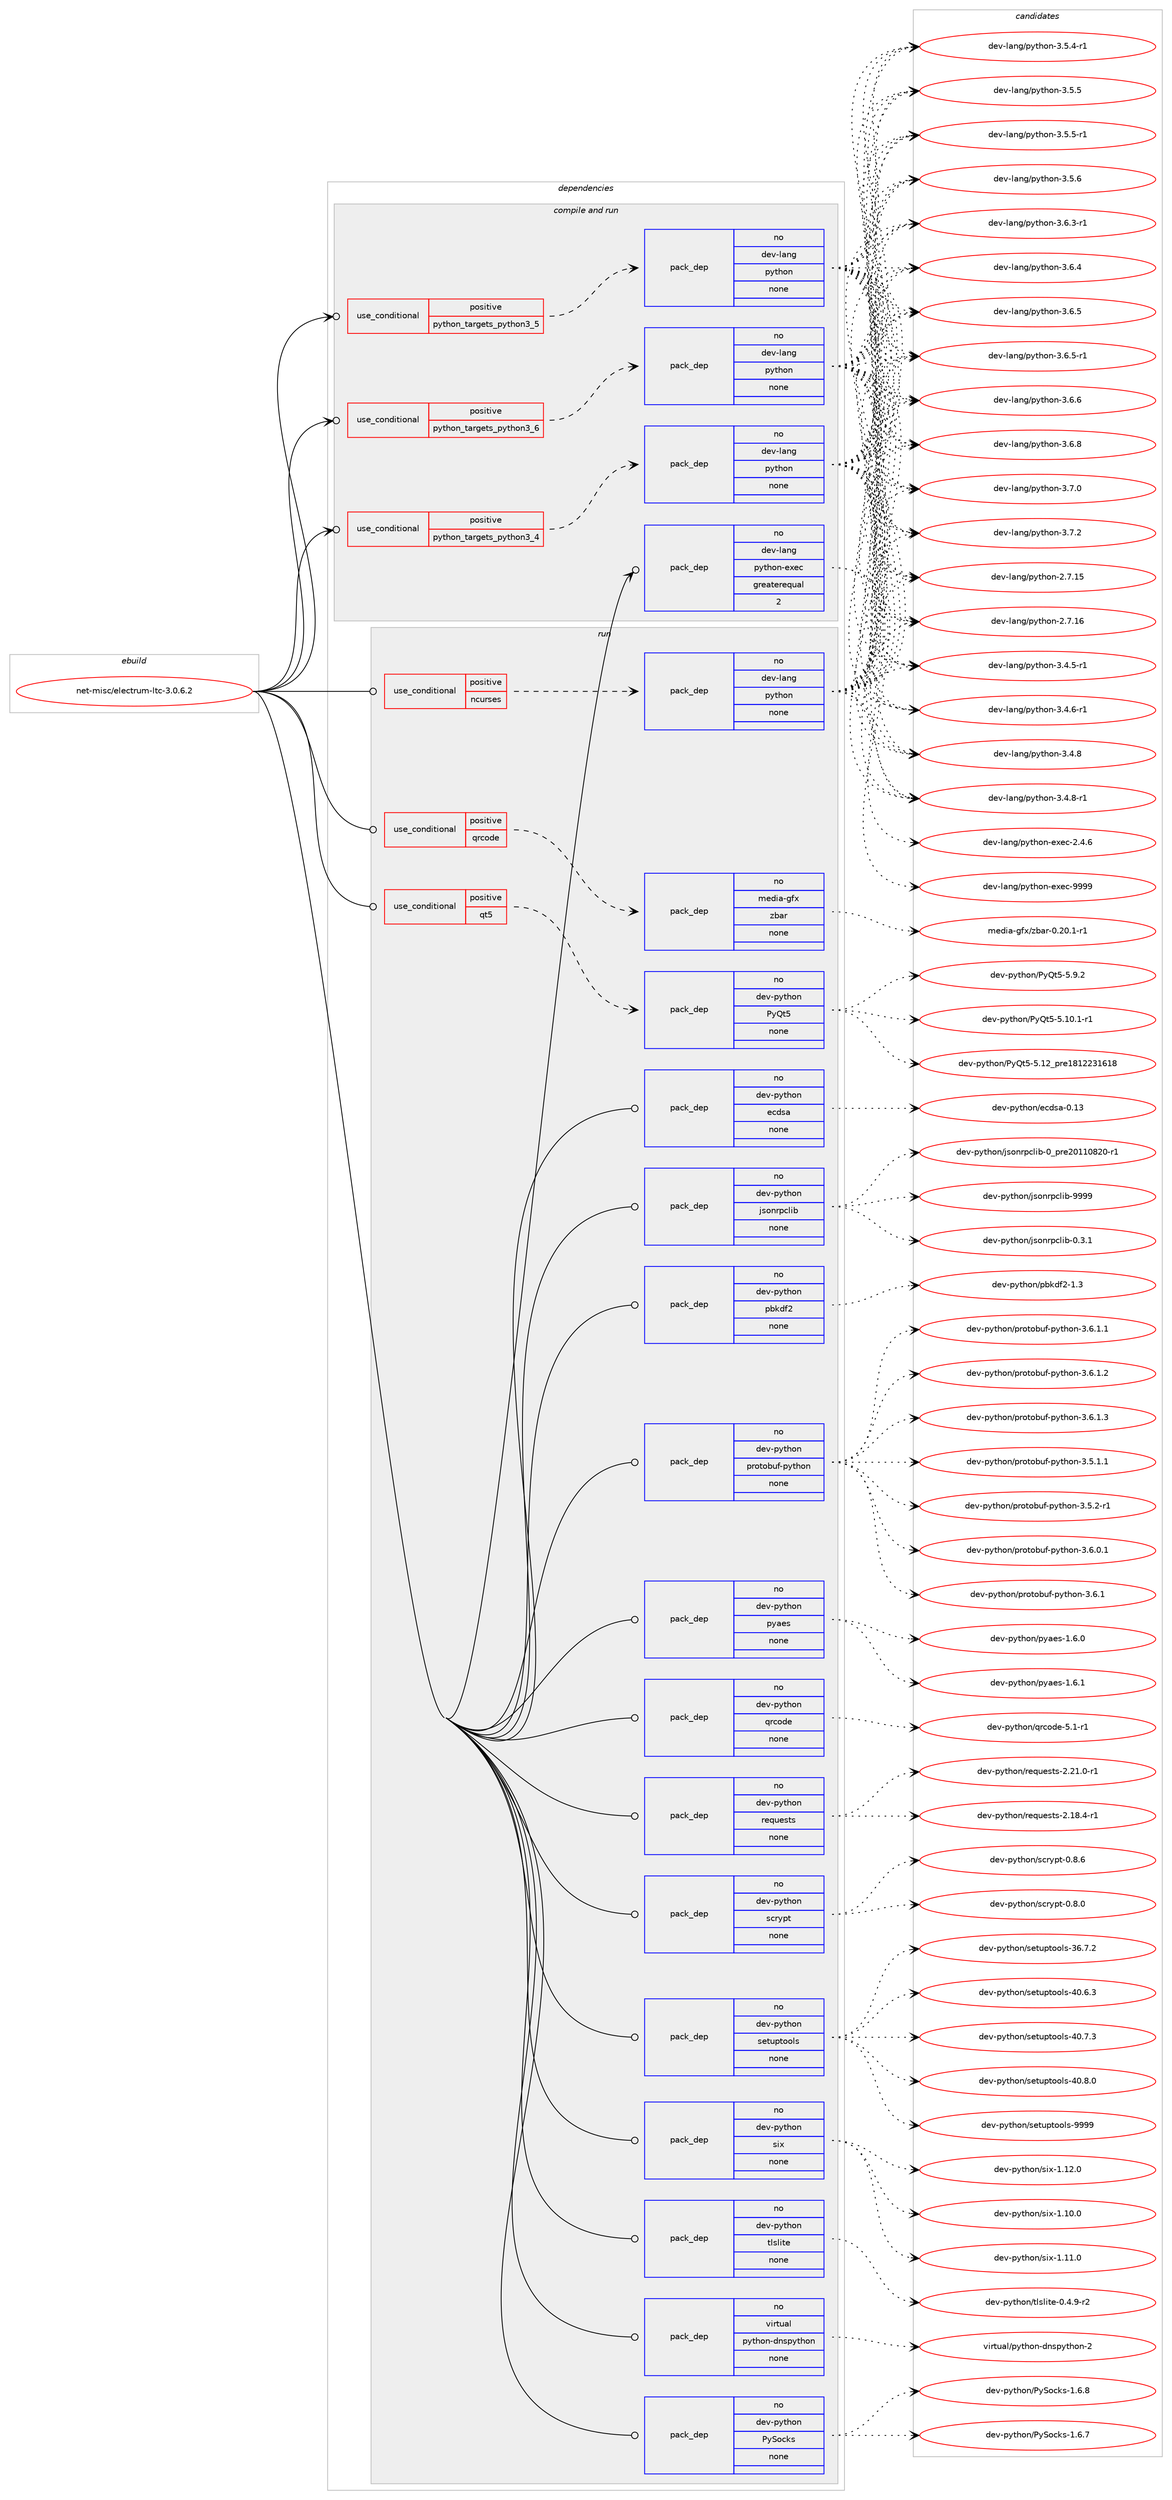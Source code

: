 digraph prolog {

# *************
# Graph options
# *************

newrank=true;
concentrate=true;
compound=true;
graph [rankdir=LR,fontname=Helvetica,fontsize=10,ranksep=1.5];#, ranksep=2.5, nodesep=0.2];
edge  [arrowhead=vee];
node  [fontname=Helvetica,fontsize=10];

# **********
# The ebuild
# **********

subgraph cluster_leftcol {
color=gray;
rank=same;
label=<<i>ebuild</i>>;
id [label="net-misc/electrum-ltc-3.0.6.2", color=red, width=4, href="../net-misc/electrum-ltc-3.0.6.2.svg"];
}

# ****************
# The dependencies
# ****************

subgraph cluster_midcol {
color=gray;
label=<<i>dependencies</i>>;
subgraph cluster_compile {
fillcolor="#eeeeee";
style=filled;
label=<<i>compile</i>>;
}
subgraph cluster_compileandrun {
fillcolor="#eeeeee";
style=filled;
label=<<i>compile and run</i>>;
subgraph cond448186 {
dependency1667364 [label=<<TABLE BORDER="0" CELLBORDER="1" CELLSPACING="0" CELLPADDING="4"><TR><TD ROWSPAN="3" CELLPADDING="10">use_conditional</TD></TR><TR><TD>positive</TD></TR><TR><TD>python_targets_python3_4</TD></TR></TABLE>>, shape=none, color=red];
subgraph pack1192063 {
dependency1667365 [label=<<TABLE BORDER="0" CELLBORDER="1" CELLSPACING="0" CELLPADDING="4" WIDTH="220"><TR><TD ROWSPAN="6" CELLPADDING="30">pack_dep</TD></TR><TR><TD WIDTH="110">no</TD></TR><TR><TD>dev-lang</TD></TR><TR><TD>python</TD></TR><TR><TD>none</TD></TR><TR><TD></TD></TR></TABLE>>, shape=none, color=blue];
}
dependency1667364:e -> dependency1667365:w [weight=20,style="dashed",arrowhead="vee"];
}
id:e -> dependency1667364:w [weight=20,style="solid",arrowhead="odotvee"];
subgraph cond448187 {
dependency1667366 [label=<<TABLE BORDER="0" CELLBORDER="1" CELLSPACING="0" CELLPADDING="4"><TR><TD ROWSPAN="3" CELLPADDING="10">use_conditional</TD></TR><TR><TD>positive</TD></TR><TR><TD>python_targets_python3_5</TD></TR></TABLE>>, shape=none, color=red];
subgraph pack1192064 {
dependency1667367 [label=<<TABLE BORDER="0" CELLBORDER="1" CELLSPACING="0" CELLPADDING="4" WIDTH="220"><TR><TD ROWSPAN="6" CELLPADDING="30">pack_dep</TD></TR><TR><TD WIDTH="110">no</TD></TR><TR><TD>dev-lang</TD></TR><TR><TD>python</TD></TR><TR><TD>none</TD></TR><TR><TD></TD></TR></TABLE>>, shape=none, color=blue];
}
dependency1667366:e -> dependency1667367:w [weight=20,style="dashed",arrowhead="vee"];
}
id:e -> dependency1667366:w [weight=20,style="solid",arrowhead="odotvee"];
subgraph cond448188 {
dependency1667368 [label=<<TABLE BORDER="0" CELLBORDER="1" CELLSPACING="0" CELLPADDING="4"><TR><TD ROWSPAN="3" CELLPADDING="10">use_conditional</TD></TR><TR><TD>positive</TD></TR><TR><TD>python_targets_python3_6</TD></TR></TABLE>>, shape=none, color=red];
subgraph pack1192065 {
dependency1667369 [label=<<TABLE BORDER="0" CELLBORDER="1" CELLSPACING="0" CELLPADDING="4" WIDTH="220"><TR><TD ROWSPAN="6" CELLPADDING="30">pack_dep</TD></TR><TR><TD WIDTH="110">no</TD></TR><TR><TD>dev-lang</TD></TR><TR><TD>python</TD></TR><TR><TD>none</TD></TR><TR><TD></TD></TR></TABLE>>, shape=none, color=blue];
}
dependency1667368:e -> dependency1667369:w [weight=20,style="dashed",arrowhead="vee"];
}
id:e -> dependency1667368:w [weight=20,style="solid",arrowhead="odotvee"];
subgraph pack1192066 {
dependency1667370 [label=<<TABLE BORDER="0" CELLBORDER="1" CELLSPACING="0" CELLPADDING="4" WIDTH="220"><TR><TD ROWSPAN="6" CELLPADDING="30">pack_dep</TD></TR><TR><TD WIDTH="110">no</TD></TR><TR><TD>dev-lang</TD></TR><TR><TD>python-exec</TD></TR><TR><TD>greaterequal</TD></TR><TR><TD>2</TD></TR></TABLE>>, shape=none, color=blue];
}
id:e -> dependency1667370:w [weight=20,style="solid",arrowhead="odotvee"];
}
subgraph cluster_run {
fillcolor="#eeeeee";
style=filled;
label=<<i>run</i>>;
subgraph cond448189 {
dependency1667371 [label=<<TABLE BORDER="0" CELLBORDER="1" CELLSPACING="0" CELLPADDING="4"><TR><TD ROWSPAN="3" CELLPADDING="10">use_conditional</TD></TR><TR><TD>positive</TD></TR><TR><TD>ncurses</TD></TR></TABLE>>, shape=none, color=red];
subgraph pack1192067 {
dependency1667372 [label=<<TABLE BORDER="0" CELLBORDER="1" CELLSPACING="0" CELLPADDING="4" WIDTH="220"><TR><TD ROWSPAN="6" CELLPADDING="30">pack_dep</TD></TR><TR><TD WIDTH="110">no</TD></TR><TR><TD>dev-lang</TD></TR><TR><TD>python</TD></TR><TR><TD>none</TD></TR><TR><TD></TD></TR></TABLE>>, shape=none, color=blue];
}
dependency1667371:e -> dependency1667372:w [weight=20,style="dashed",arrowhead="vee"];
}
id:e -> dependency1667371:w [weight=20,style="solid",arrowhead="odot"];
subgraph cond448190 {
dependency1667373 [label=<<TABLE BORDER="0" CELLBORDER="1" CELLSPACING="0" CELLPADDING="4"><TR><TD ROWSPAN="3" CELLPADDING="10">use_conditional</TD></TR><TR><TD>positive</TD></TR><TR><TD>qrcode</TD></TR></TABLE>>, shape=none, color=red];
subgraph pack1192068 {
dependency1667374 [label=<<TABLE BORDER="0" CELLBORDER="1" CELLSPACING="0" CELLPADDING="4" WIDTH="220"><TR><TD ROWSPAN="6" CELLPADDING="30">pack_dep</TD></TR><TR><TD WIDTH="110">no</TD></TR><TR><TD>media-gfx</TD></TR><TR><TD>zbar</TD></TR><TR><TD>none</TD></TR><TR><TD></TD></TR></TABLE>>, shape=none, color=blue];
}
dependency1667373:e -> dependency1667374:w [weight=20,style="dashed",arrowhead="vee"];
}
id:e -> dependency1667373:w [weight=20,style="solid",arrowhead="odot"];
subgraph cond448191 {
dependency1667375 [label=<<TABLE BORDER="0" CELLBORDER="1" CELLSPACING="0" CELLPADDING="4"><TR><TD ROWSPAN="3" CELLPADDING="10">use_conditional</TD></TR><TR><TD>positive</TD></TR><TR><TD>qt5</TD></TR></TABLE>>, shape=none, color=red];
subgraph pack1192069 {
dependency1667376 [label=<<TABLE BORDER="0" CELLBORDER="1" CELLSPACING="0" CELLPADDING="4" WIDTH="220"><TR><TD ROWSPAN="6" CELLPADDING="30">pack_dep</TD></TR><TR><TD WIDTH="110">no</TD></TR><TR><TD>dev-python</TD></TR><TR><TD>PyQt5</TD></TR><TR><TD>none</TD></TR><TR><TD></TD></TR></TABLE>>, shape=none, color=blue];
}
dependency1667375:e -> dependency1667376:w [weight=20,style="dashed",arrowhead="vee"];
}
id:e -> dependency1667375:w [weight=20,style="solid",arrowhead="odot"];
subgraph pack1192070 {
dependency1667377 [label=<<TABLE BORDER="0" CELLBORDER="1" CELLSPACING="0" CELLPADDING="4" WIDTH="220"><TR><TD ROWSPAN="6" CELLPADDING="30">pack_dep</TD></TR><TR><TD WIDTH="110">no</TD></TR><TR><TD>dev-python</TD></TR><TR><TD>PySocks</TD></TR><TR><TD>none</TD></TR><TR><TD></TD></TR></TABLE>>, shape=none, color=blue];
}
id:e -> dependency1667377:w [weight=20,style="solid",arrowhead="odot"];
subgraph pack1192071 {
dependency1667378 [label=<<TABLE BORDER="0" CELLBORDER="1" CELLSPACING="0" CELLPADDING="4" WIDTH="220"><TR><TD ROWSPAN="6" CELLPADDING="30">pack_dep</TD></TR><TR><TD WIDTH="110">no</TD></TR><TR><TD>dev-python</TD></TR><TR><TD>ecdsa</TD></TR><TR><TD>none</TD></TR><TR><TD></TD></TR></TABLE>>, shape=none, color=blue];
}
id:e -> dependency1667378:w [weight=20,style="solid",arrowhead="odot"];
subgraph pack1192072 {
dependency1667379 [label=<<TABLE BORDER="0" CELLBORDER="1" CELLSPACING="0" CELLPADDING="4" WIDTH="220"><TR><TD ROWSPAN="6" CELLPADDING="30">pack_dep</TD></TR><TR><TD WIDTH="110">no</TD></TR><TR><TD>dev-python</TD></TR><TR><TD>jsonrpclib</TD></TR><TR><TD>none</TD></TR><TR><TD></TD></TR></TABLE>>, shape=none, color=blue];
}
id:e -> dependency1667379:w [weight=20,style="solid",arrowhead="odot"];
subgraph pack1192073 {
dependency1667380 [label=<<TABLE BORDER="0" CELLBORDER="1" CELLSPACING="0" CELLPADDING="4" WIDTH="220"><TR><TD ROWSPAN="6" CELLPADDING="30">pack_dep</TD></TR><TR><TD WIDTH="110">no</TD></TR><TR><TD>dev-python</TD></TR><TR><TD>pbkdf2</TD></TR><TR><TD>none</TD></TR><TR><TD></TD></TR></TABLE>>, shape=none, color=blue];
}
id:e -> dependency1667380:w [weight=20,style="solid",arrowhead="odot"];
subgraph pack1192074 {
dependency1667381 [label=<<TABLE BORDER="0" CELLBORDER="1" CELLSPACING="0" CELLPADDING="4" WIDTH="220"><TR><TD ROWSPAN="6" CELLPADDING="30">pack_dep</TD></TR><TR><TD WIDTH="110">no</TD></TR><TR><TD>dev-python</TD></TR><TR><TD>protobuf-python</TD></TR><TR><TD>none</TD></TR><TR><TD></TD></TR></TABLE>>, shape=none, color=blue];
}
id:e -> dependency1667381:w [weight=20,style="solid",arrowhead="odot"];
subgraph pack1192075 {
dependency1667382 [label=<<TABLE BORDER="0" CELLBORDER="1" CELLSPACING="0" CELLPADDING="4" WIDTH="220"><TR><TD ROWSPAN="6" CELLPADDING="30">pack_dep</TD></TR><TR><TD WIDTH="110">no</TD></TR><TR><TD>dev-python</TD></TR><TR><TD>pyaes</TD></TR><TR><TD>none</TD></TR><TR><TD></TD></TR></TABLE>>, shape=none, color=blue];
}
id:e -> dependency1667382:w [weight=20,style="solid",arrowhead="odot"];
subgraph pack1192076 {
dependency1667383 [label=<<TABLE BORDER="0" CELLBORDER="1" CELLSPACING="0" CELLPADDING="4" WIDTH="220"><TR><TD ROWSPAN="6" CELLPADDING="30">pack_dep</TD></TR><TR><TD WIDTH="110">no</TD></TR><TR><TD>dev-python</TD></TR><TR><TD>qrcode</TD></TR><TR><TD>none</TD></TR><TR><TD></TD></TR></TABLE>>, shape=none, color=blue];
}
id:e -> dependency1667383:w [weight=20,style="solid",arrowhead="odot"];
subgraph pack1192077 {
dependency1667384 [label=<<TABLE BORDER="0" CELLBORDER="1" CELLSPACING="0" CELLPADDING="4" WIDTH="220"><TR><TD ROWSPAN="6" CELLPADDING="30">pack_dep</TD></TR><TR><TD WIDTH="110">no</TD></TR><TR><TD>dev-python</TD></TR><TR><TD>requests</TD></TR><TR><TD>none</TD></TR><TR><TD></TD></TR></TABLE>>, shape=none, color=blue];
}
id:e -> dependency1667384:w [weight=20,style="solid",arrowhead="odot"];
subgraph pack1192078 {
dependency1667385 [label=<<TABLE BORDER="0" CELLBORDER="1" CELLSPACING="0" CELLPADDING="4" WIDTH="220"><TR><TD ROWSPAN="6" CELLPADDING="30">pack_dep</TD></TR><TR><TD WIDTH="110">no</TD></TR><TR><TD>dev-python</TD></TR><TR><TD>scrypt</TD></TR><TR><TD>none</TD></TR><TR><TD></TD></TR></TABLE>>, shape=none, color=blue];
}
id:e -> dependency1667385:w [weight=20,style="solid",arrowhead="odot"];
subgraph pack1192079 {
dependency1667386 [label=<<TABLE BORDER="0" CELLBORDER="1" CELLSPACING="0" CELLPADDING="4" WIDTH="220"><TR><TD ROWSPAN="6" CELLPADDING="30">pack_dep</TD></TR><TR><TD WIDTH="110">no</TD></TR><TR><TD>dev-python</TD></TR><TR><TD>setuptools</TD></TR><TR><TD>none</TD></TR><TR><TD></TD></TR></TABLE>>, shape=none, color=blue];
}
id:e -> dependency1667386:w [weight=20,style="solid",arrowhead="odot"];
subgraph pack1192080 {
dependency1667387 [label=<<TABLE BORDER="0" CELLBORDER="1" CELLSPACING="0" CELLPADDING="4" WIDTH="220"><TR><TD ROWSPAN="6" CELLPADDING="30">pack_dep</TD></TR><TR><TD WIDTH="110">no</TD></TR><TR><TD>dev-python</TD></TR><TR><TD>six</TD></TR><TR><TD>none</TD></TR><TR><TD></TD></TR></TABLE>>, shape=none, color=blue];
}
id:e -> dependency1667387:w [weight=20,style="solid",arrowhead="odot"];
subgraph pack1192081 {
dependency1667388 [label=<<TABLE BORDER="0" CELLBORDER="1" CELLSPACING="0" CELLPADDING="4" WIDTH="220"><TR><TD ROWSPAN="6" CELLPADDING="30">pack_dep</TD></TR><TR><TD WIDTH="110">no</TD></TR><TR><TD>dev-python</TD></TR><TR><TD>tlslite</TD></TR><TR><TD>none</TD></TR><TR><TD></TD></TR></TABLE>>, shape=none, color=blue];
}
id:e -> dependency1667388:w [weight=20,style="solid",arrowhead="odot"];
subgraph pack1192082 {
dependency1667389 [label=<<TABLE BORDER="0" CELLBORDER="1" CELLSPACING="0" CELLPADDING="4" WIDTH="220"><TR><TD ROWSPAN="6" CELLPADDING="30">pack_dep</TD></TR><TR><TD WIDTH="110">no</TD></TR><TR><TD>virtual</TD></TR><TR><TD>python-dnspython</TD></TR><TR><TD>none</TD></TR><TR><TD></TD></TR></TABLE>>, shape=none, color=blue];
}
id:e -> dependency1667389:w [weight=20,style="solid",arrowhead="odot"];
}
}

# **************
# The candidates
# **************

subgraph cluster_choices {
rank=same;
color=gray;
label=<<i>candidates</i>>;

subgraph choice1192063 {
color=black;
nodesep=1;
choice10010111845108971101034711212111610411111045504655464953 [label="dev-lang/python-2.7.15", color=red, width=4,href="../dev-lang/python-2.7.15.svg"];
choice10010111845108971101034711212111610411111045504655464954 [label="dev-lang/python-2.7.16", color=red, width=4,href="../dev-lang/python-2.7.16.svg"];
choice1001011184510897110103471121211161041111104551465246534511449 [label="dev-lang/python-3.4.5-r1", color=red, width=4,href="../dev-lang/python-3.4.5-r1.svg"];
choice1001011184510897110103471121211161041111104551465246544511449 [label="dev-lang/python-3.4.6-r1", color=red, width=4,href="../dev-lang/python-3.4.6-r1.svg"];
choice100101118451089711010347112121116104111110455146524656 [label="dev-lang/python-3.4.8", color=red, width=4,href="../dev-lang/python-3.4.8.svg"];
choice1001011184510897110103471121211161041111104551465246564511449 [label="dev-lang/python-3.4.8-r1", color=red, width=4,href="../dev-lang/python-3.4.8-r1.svg"];
choice1001011184510897110103471121211161041111104551465346524511449 [label="dev-lang/python-3.5.4-r1", color=red, width=4,href="../dev-lang/python-3.5.4-r1.svg"];
choice100101118451089711010347112121116104111110455146534653 [label="dev-lang/python-3.5.5", color=red, width=4,href="../dev-lang/python-3.5.5.svg"];
choice1001011184510897110103471121211161041111104551465346534511449 [label="dev-lang/python-3.5.5-r1", color=red, width=4,href="../dev-lang/python-3.5.5-r1.svg"];
choice100101118451089711010347112121116104111110455146534654 [label="dev-lang/python-3.5.6", color=red, width=4,href="../dev-lang/python-3.5.6.svg"];
choice1001011184510897110103471121211161041111104551465446514511449 [label="dev-lang/python-3.6.3-r1", color=red, width=4,href="../dev-lang/python-3.6.3-r1.svg"];
choice100101118451089711010347112121116104111110455146544652 [label="dev-lang/python-3.6.4", color=red, width=4,href="../dev-lang/python-3.6.4.svg"];
choice100101118451089711010347112121116104111110455146544653 [label="dev-lang/python-3.6.5", color=red, width=4,href="../dev-lang/python-3.6.5.svg"];
choice1001011184510897110103471121211161041111104551465446534511449 [label="dev-lang/python-3.6.5-r1", color=red, width=4,href="../dev-lang/python-3.6.5-r1.svg"];
choice100101118451089711010347112121116104111110455146544654 [label="dev-lang/python-3.6.6", color=red, width=4,href="../dev-lang/python-3.6.6.svg"];
choice100101118451089711010347112121116104111110455146544656 [label="dev-lang/python-3.6.8", color=red, width=4,href="../dev-lang/python-3.6.8.svg"];
choice100101118451089711010347112121116104111110455146554648 [label="dev-lang/python-3.7.0", color=red, width=4,href="../dev-lang/python-3.7.0.svg"];
choice100101118451089711010347112121116104111110455146554650 [label="dev-lang/python-3.7.2", color=red, width=4,href="../dev-lang/python-3.7.2.svg"];
dependency1667365:e -> choice10010111845108971101034711212111610411111045504655464953:w [style=dotted,weight="100"];
dependency1667365:e -> choice10010111845108971101034711212111610411111045504655464954:w [style=dotted,weight="100"];
dependency1667365:e -> choice1001011184510897110103471121211161041111104551465246534511449:w [style=dotted,weight="100"];
dependency1667365:e -> choice1001011184510897110103471121211161041111104551465246544511449:w [style=dotted,weight="100"];
dependency1667365:e -> choice100101118451089711010347112121116104111110455146524656:w [style=dotted,weight="100"];
dependency1667365:e -> choice1001011184510897110103471121211161041111104551465246564511449:w [style=dotted,weight="100"];
dependency1667365:e -> choice1001011184510897110103471121211161041111104551465346524511449:w [style=dotted,weight="100"];
dependency1667365:e -> choice100101118451089711010347112121116104111110455146534653:w [style=dotted,weight="100"];
dependency1667365:e -> choice1001011184510897110103471121211161041111104551465346534511449:w [style=dotted,weight="100"];
dependency1667365:e -> choice100101118451089711010347112121116104111110455146534654:w [style=dotted,weight="100"];
dependency1667365:e -> choice1001011184510897110103471121211161041111104551465446514511449:w [style=dotted,weight="100"];
dependency1667365:e -> choice100101118451089711010347112121116104111110455146544652:w [style=dotted,weight="100"];
dependency1667365:e -> choice100101118451089711010347112121116104111110455146544653:w [style=dotted,weight="100"];
dependency1667365:e -> choice1001011184510897110103471121211161041111104551465446534511449:w [style=dotted,weight="100"];
dependency1667365:e -> choice100101118451089711010347112121116104111110455146544654:w [style=dotted,weight="100"];
dependency1667365:e -> choice100101118451089711010347112121116104111110455146544656:w [style=dotted,weight="100"];
dependency1667365:e -> choice100101118451089711010347112121116104111110455146554648:w [style=dotted,weight="100"];
dependency1667365:e -> choice100101118451089711010347112121116104111110455146554650:w [style=dotted,weight="100"];
}
subgraph choice1192064 {
color=black;
nodesep=1;
choice10010111845108971101034711212111610411111045504655464953 [label="dev-lang/python-2.7.15", color=red, width=4,href="../dev-lang/python-2.7.15.svg"];
choice10010111845108971101034711212111610411111045504655464954 [label="dev-lang/python-2.7.16", color=red, width=4,href="../dev-lang/python-2.7.16.svg"];
choice1001011184510897110103471121211161041111104551465246534511449 [label="dev-lang/python-3.4.5-r1", color=red, width=4,href="../dev-lang/python-3.4.5-r1.svg"];
choice1001011184510897110103471121211161041111104551465246544511449 [label="dev-lang/python-3.4.6-r1", color=red, width=4,href="../dev-lang/python-3.4.6-r1.svg"];
choice100101118451089711010347112121116104111110455146524656 [label="dev-lang/python-3.4.8", color=red, width=4,href="../dev-lang/python-3.4.8.svg"];
choice1001011184510897110103471121211161041111104551465246564511449 [label="dev-lang/python-3.4.8-r1", color=red, width=4,href="../dev-lang/python-3.4.8-r1.svg"];
choice1001011184510897110103471121211161041111104551465346524511449 [label="dev-lang/python-3.5.4-r1", color=red, width=4,href="../dev-lang/python-3.5.4-r1.svg"];
choice100101118451089711010347112121116104111110455146534653 [label="dev-lang/python-3.5.5", color=red, width=4,href="../dev-lang/python-3.5.5.svg"];
choice1001011184510897110103471121211161041111104551465346534511449 [label="dev-lang/python-3.5.5-r1", color=red, width=4,href="../dev-lang/python-3.5.5-r1.svg"];
choice100101118451089711010347112121116104111110455146534654 [label="dev-lang/python-3.5.6", color=red, width=4,href="../dev-lang/python-3.5.6.svg"];
choice1001011184510897110103471121211161041111104551465446514511449 [label="dev-lang/python-3.6.3-r1", color=red, width=4,href="../dev-lang/python-3.6.3-r1.svg"];
choice100101118451089711010347112121116104111110455146544652 [label="dev-lang/python-3.6.4", color=red, width=4,href="../dev-lang/python-3.6.4.svg"];
choice100101118451089711010347112121116104111110455146544653 [label="dev-lang/python-3.6.5", color=red, width=4,href="../dev-lang/python-3.6.5.svg"];
choice1001011184510897110103471121211161041111104551465446534511449 [label="dev-lang/python-3.6.5-r1", color=red, width=4,href="../dev-lang/python-3.6.5-r1.svg"];
choice100101118451089711010347112121116104111110455146544654 [label="dev-lang/python-3.6.6", color=red, width=4,href="../dev-lang/python-3.6.6.svg"];
choice100101118451089711010347112121116104111110455146544656 [label="dev-lang/python-3.6.8", color=red, width=4,href="../dev-lang/python-3.6.8.svg"];
choice100101118451089711010347112121116104111110455146554648 [label="dev-lang/python-3.7.0", color=red, width=4,href="../dev-lang/python-3.7.0.svg"];
choice100101118451089711010347112121116104111110455146554650 [label="dev-lang/python-3.7.2", color=red, width=4,href="../dev-lang/python-3.7.2.svg"];
dependency1667367:e -> choice10010111845108971101034711212111610411111045504655464953:w [style=dotted,weight="100"];
dependency1667367:e -> choice10010111845108971101034711212111610411111045504655464954:w [style=dotted,weight="100"];
dependency1667367:e -> choice1001011184510897110103471121211161041111104551465246534511449:w [style=dotted,weight="100"];
dependency1667367:e -> choice1001011184510897110103471121211161041111104551465246544511449:w [style=dotted,weight="100"];
dependency1667367:e -> choice100101118451089711010347112121116104111110455146524656:w [style=dotted,weight="100"];
dependency1667367:e -> choice1001011184510897110103471121211161041111104551465246564511449:w [style=dotted,weight="100"];
dependency1667367:e -> choice1001011184510897110103471121211161041111104551465346524511449:w [style=dotted,weight="100"];
dependency1667367:e -> choice100101118451089711010347112121116104111110455146534653:w [style=dotted,weight="100"];
dependency1667367:e -> choice1001011184510897110103471121211161041111104551465346534511449:w [style=dotted,weight="100"];
dependency1667367:e -> choice100101118451089711010347112121116104111110455146534654:w [style=dotted,weight="100"];
dependency1667367:e -> choice1001011184510897110103471121211161041111104551465446514511449:w [style=dotted,weight="100"];
dependency1667367:e -> choice100101118451089711010347112121116104111110455146544652:w [style=dotted,weight="100"];
dependency1667367:e -> choice100101118451089711010347112121116104111110455146544653:w [style=dotted,weight="100"];
dependency1667367:e -> choice1001011184510897110103471121211161041111104551465446534511449:w [style=dotted,weight="100"];
dependency1667367:e -> choice100101118451089711010347112121116104111110455146544654:w [style=dotted,weight="100"];
dependency1667367:e -> choice100101118451089711010347112121116104111110455146544656:w [style=dotted,weight="100"];
dependency1667367:e -> choice100101118451089711010347112121116104111110455146554648:w [style=dotted,weight="100"];
dependency1667367:e -> choice100101118451089711010347112121116104111110455146554650:w [style=dotted,weight="100"];
}
subgraph choice1192065 {
color=black;
nodesep=1;
choice10010111845108971101034711212111610411111045504655464953 [label="dev-lang/python-2.7.15", color=red, width=4,href="../dev-lang/python-2.7.15.svg"];
choice10010111845108971101034711212111610411111045504655464954 [label="dev-lang/python-2.7.16", color=red, width=4,href="../dev-lang/python-2.7.16.svg"];
choice1001011184510897110103471121211161041111104551465246534511449 [label="dev-lang/python-3.4.5-r1", color=red, width=4,href="../dev-lang/python-3.4.5-r1.svg"];
choice1001011184510897110103471121211161041111104551465246544511449 [label="dev-lang/python-3.4.6-r1", color=red, width=4,href="../dev-lang/python-3.4.6-r1.svg"];
choice100101118451089711010347112121116104111110455146524656 [label="dev-lang/python-3.4.8", color=red, width=4,href="../dev-lang/python-3.4.8.svg"];
choice1001011184510897110103471121211161041111104551465246564511449 [label="dev-lang/python-3.4.8-r1", color=red, width=4,href="../dev-lang/python-3.4.8-r1.svg"];
choice1001011184510897110103471121211161041111104551465346524511449 [label="dev-lang/python-3.5.4-r1", color=red, width=4,href="../dev-lang/python-3.5.4-r1.svg"];
choice100101118451089711010347112121116104111110455146534653 [label="dev-lang/python-3.5.5", color=red, width=4,href="../dev-lang/python-3.5.5.svg"];
choice1001011184510897110103471121211161041111104551465346534511449 [label="dev-lang/python-3.5.5-r1", color=red, width=4,href="../dev-lang/python-3.5.5-r1.svg"];
choice100101118451089711010347112121116104111110455146534654 [label="dev-lang/python-3.5.6", color=red, width=4,href="../dev-lang/python-3.5.6.svg"];
choice1001011184510897110103471121211161041111104551465446514511449 [label="dev-lang/python-3.6.3-r1", color=red, width=4,href="../dev-lang/python-3.6.3-r1.svg"];
choice100101118451089711010347112121116104111110455146544652 [label="dev-lang/python-3.6.4", color=red, width=4,href="../dev-lang/python-3.6.4.svg"];
choice100101118451089711010347112121116104111110455146544653 [label="dev-lang/python-3.6.5", color=red, width=4,href="../dev-lang/python-3.6.5.svg"];
choice1001011184510897110103471121211161041111104551465446534511449 [label="dev-lang/python-3.6.5-r1", color=red, width=4,href="../dev-lang/python-3.6.5-r1.svg"];
choice100101118451089711010347112121116104111110455146544654 [label="dev-lang/python-3.6.6", color=red, width=4,href="../dev-lang/python-3.6.6.svg"];
choice100101118451089711010347112121116104111110455146544656 [label="dev-lang/python-3.6.8", color=red, width=4,href="../dev-lang/python-3.6.8.svg"];
choice100101118451089711010347112121116104111110455146554648 [label="dev-lang/python-3.7.0", color=red, width=4,href="../dev-lang/python-3.7.0.svg"];
choice100101118451089711010347112121116104111110455146554650 [label="dev-lang/python-3.7.2", color=red, width=4,href="../dev-lang/python-3.7.2.svg"];
dependency1667369:e -> choice10010111845108971101034711212111610411111045504655464953:w [style=dotted,weight="100"];
dependency1667369:e -> choice10010111845108971101034711212111610411111045504655464954:w [style=dotted,weight="100"];
dependency1667369:e -> choice1001011184510897110103471121211161041111104551465246534511449:w [style=dotted,weight="100"];
dependency1667369:e -> choice1001011184510897110103471121211161041111104551465246544511449:w [style=dotted,weight="100"];
dependency1667369:e -> choice100101118451089711010347112121116104111110455146524656:w [style=dotted,weight="100"];
dependency1667369:e -> choice1001011184510897110103471121211161041111104551465246564511449:w [style=dotted,weight="100"];
dependency1667369:e -> choice1001011184510897110103471121211161041111104551465346524511449:w [style=dotted,weight="100"];
dependency1667369:e -> choice100101118451089711010347112121116104111110455146534653:w [style=dotted,weight="100"];
dependency1667369:e -> choice1001011184510897110103471121211161041111104551465346534511449:w [style=dotted,weight="100"];
dependency1667369:e -> choice100101118451089711010347112121116104111110455146534654:w [style=dotted,weight="100"];
dependency1667369:e -> choice1001011184510897110103471121211161041111104551465446514511449:w [style=dotted,weight="100"];
dependency1667369:e -> choice100101118451089711010347112121116104111110455146544652:w [style=dotted,weight="100"];
dependency1667369:e -> choice100101118451089711010347112121116104111110455146544653:w [style=dotted,weight="100"];
dependency1667369:e -> choice1001011184510897110103471121211161041111104551465446534511449:w [style=dotted,weight="100"];
dependency1667369:e -> choice100101118451089711010347112121116104111110455146544654:w [style=dotted,weight="100"];
dependency1667369:e -> choice100101118451089711010347112121116104111110455146544656:w [style=dotted,weight="100"];
dependency1667369:e -> choice100101118451089711010347112121116104111110455146554648:w [style=dotted,weight="100"];
dependency1667369:e -> choice100101118451089711010347112121116104111110455146554650:w [style=dotted,weight="100"];
}
subgraph choice1192066 {
color=black;
nodesep=1;
choice1001011184510897110103471121211161041111104510112010199455046524654 [label="dev-lang/python-exec-2.4.6", color=red, width=4,href="../dev-lang/python-exec-2.4.6.svg"];
choice10010111845108971101034711212111610411111045101120101994557575757 [label="dev-lang/python-exec-9999", color=red, width=4,href="../dev-lang/python-exec-9999.svg"];
dependency1667370:e -> choice1001011184510897110103471121211161041111104510112010199455046524654:w [style=dotted,weight="100"];
dependency1667370:e -> choice10010111845108971101034711212111610411111045101120101994557575757:w [style=dotted,weight="100"];
}
subgraph choice1192067 {
color=black;
nodesep=1;
choice10010111845108971101034711212111610411111045504655464953 [label="dev-lang/python-2.7.15", color=red, width=4,href="../dev-lang/python-2.7.15.svg"];
choice10010111845108971101034711212111610411111045504655464954 [label="dev-lang/python-2.7.16", color=red, width=4,href="../dev-lang/python-2.7.16.svg"];
choice1001011184510897110103471121211161041111104551465246534511449 [label="dev-lang/python-3.4.5-r1", color=red, width=4,href="../dev-lang/python-3.4.5-r1.svg"];
choice1001011184510897110103471121211161041111104551465246544511449 [label="dev-lang/python-3.4.6-r1", color=red, width=4,href="../dev-lang/python-3.4.6-r1.svg"];
choice100101118451089711010347112121116104111110455146524656 [label="dev-lang/python-3.4.8", color=red, width=4,href="../dev-lang/python-3.4.8.svg"];
choice1001011184510897110103471121211161041111104551465246564511449 [label="dev-lang/python-3.4.8-r1", color=red, width=4,href="../dev-lang/python-3.4.8-r1.svg"];
choice1001011184510897110103471121211161041111104551465346524511449 [label="dev-lang/python-3.5.4-r1", color=red, width=4,href="../dev-lang/python-3.5.4-r1.svg"];
choice100101118451089711010347112121116104111110455146534653 [label="dev-lang/python-3.5.5", color=red, width=4,href="../dev-lang/python-3.5.5.svg"];
choice1001011184510897110103471121211161041111104551465346534511449 [label="dev-lang/python-3.5.5-r1", color=red, width=4,href="../dev-lang/python-3.5.5-r1.svg"];
choice100101118451089711010347112121116104111110455146534654 [label="dev-lang/python-3.5.6", color=red, width=4,href="../dev-lang/python-3.5.6.svg"];
choice1001011184510897110103471121211161041111104551465446514511449 [label="dev-lang/python-3.6.3-r1", color=red, width=4,href="../dev-lang/python-3.6.3-r1.svg"];
choice100101118451089711010347112121116104111110455146544652 [label="dev-lang/python-3.6.4", color=red, width=4,href="../dev-lang/python-3.6.4.svg"];
choice100101118451089711010347112121116104111110455146544653 [label="dev-lang/python-3.6.5", color=red, width=4,href="../dev-lang/python-3.6.5.svg"];
choice1001011184510897110103471121211161041111104551465446534511449 [label="dev-lang/python-3.6.5-r1", color=red, width=4,href="../dev-lang/python-3.6.5-r1.svg"];
choice100101118451089711010347112121116104111110455146544654 [label="dev-lang/python-3.6.6", color=red, width=4,href="../dev-lang/python-3.6.6.svg"];
choice100101118451089711010347112121116104111110455146544656 [label="dev-lang/python-3.6.8", color=red, width=4,href="../dev-lang/python-3.6.8.svg"];
choice100101118451089711010347112121116104111110455146554648 [label="dev-lang/python-3.7.0", color=red, width=4,href="../dev-lang/python-3.7.0.svg"];
choice100101118451089711010347112121116104111110455146554650 [label="dev-lang/python-3.7.2", color=red, width=4,href="../dev-lang/python-3.7.2.svg"];
dependency1667372:e -> choice10010111845108971101034711212111610411111045504655464953:w [style=dotted,weight="100"];
dependency1667372:e -> choice10010111845108971101034711212111610411111045504655464954:w [style=dotted,weight="100"];
dependency1667372:e -> choice1001011184510897110103471121211161041111104551465246534511449:w [style=dotted,weight="100"];
dependency1667372:e -> choice1001011184510897110103471121211161041111104551465246544511449:w [style=dotted,weight="100"];
dependency1667372:e -> choice100101118451089711010347112121116104111110455146524656:w [style=dotted,weight="100"];
dependency1667372:e -> choice1001011184510897110103471121211161041111104551465246564511449:w [style=dotted,weight="100"];
dependency1667372:e -> choice1001011184510897110103471121211161041111104551465346524511449:w [style=dotted,weight="100"];
dependency1667372:e -> choice100101118451089711010347112121116104111110455146534653:w [style=dotted,weight="100"];
dependency1667372:e -> choice1001011184510897110103471121211161041111104551465346534511449:w [style=dotted,weight="100"];
dependency1667372:e -> choice100101118451089711010347112121116104111110455146534654:w [style=dotted,weight="100"];
dependency1667372:e -> choice1001011184510897110103471121211161041111104551465446514511449:w [style=dotted,weight="100"];
dependency1667372:e -> choice100101118451089711010347112121116104111110455146544652:w [style=dotted,weight="100"];
dependency1667372:e -> choice100101118451089711010347112121116104111110455146544653:w [style=dotted,weight="100"];
dependency1667372:e -> choice1001011184510897110103471121211161041111104551465446534511449:w [style=dotted,weight="100"];
dependency1667372:e -> choice100101118451089711010347112121116104111110455146544654:w [style=dotted,weight="100"];
dependency1667372:e -> choice100101118451089711010347112121116104111110455146544656:w [style=dotted,weight="100"];
dependency1667372:e -> choice100101118451089711010347112121116104111110455146554648:w [style=dotted,weight="100"];
dependency1667372:e -> choice100101118451089711010347112121116104111110455146554650:w [style=dotted,weight="100"];
}
subgraph choice1192068 {
color=black;
nodesep=1;
choice1091011001059745103102120471229897114454846504846494511449 [label="media-gfx/zbar-0.20.1-r1", color=red, width=4,href="../media-gfx/zbar-0.20.1-r1.svg"];
dependency1667374:e -> choice1091011001059745103102120471229897114454846504846494511449:w [style=dotted,weight="100"];
}
subgraph choice1192069 {
color=black;
nodesep=1;
choice1001011184511212111610411111047801218111653455346494846494511449 [label="dev-python/PyQt5-5.10.1-r1", color=red, width=4,href="../dev-python/PyQt5-5.10.1-r1.svg"];
choice100101118451121211161041111104780121811165345534649509511211410149564950505149544956 [label="dev-python/PyQt5-5.12_pre1812231618", color=red, width=4,href="../dev-python/PyQt5-5.12_pre1812231618.svg"];
choice1001011184511212111610411111047801218111653455346574650 [label="dev-python/PyQt5-5.9.2", color=red, width=4,href="../dev-python/PyQt5-5.9.2.svg"];
dependency1667376:e -> choice1001011184511212111610411111047801218111653455346494846494511449:w [style=dotted,weight="100"];
dependency1667376:e -> choice100101118451121211161041111104780121811165345534649509511211410149564950505149544956:w [style=dotted,weight="100"];
dependency1667376:e -> choice1001011184511212111610411111047801218111653455346574650:w [style=dotted,weight="100"];
}
subgraph choice1192070 {
color=black;
nodesep=1;
choice1001011184511212111610411111047801218311199107115454946544655 [label="dev-python/PySocks-1.6.7", color=red, width=4,href="../dev-python/PySocks-1.6.7.svg"];
choice1001011184511212111610411111047801218311199107115454946544656 [label="dev-python/PySocks-1.6.8", color=red, width=4,href="../dev-python/PySocks-1.6.8.svg"];
dependency1667377:e -> choice1001011184511212111610411111047801218311199107115454946544655:w [style=dotted,weight="100"];
dependency1667377:e -> choice1001011184511212111610411111047801218311199107115454946544656:w [style=dotted,weight="100"];
}
subgraph choice1192071 {
color=black;
nodesep=1;
choice100101118451121211161041111104710199100115974548464951 [label="dev-python/ecdsa-0.13", color=red, width=4,href="../dev-python/ecdsa-0.13.svg"];
dependency1667378:e -> choice100101118451121211161041111104710199100115974548464951:w [style=dotted,weight="100"];
}
subgraph choice1192072 {
color=black;
nodesep=1;
choice10010111845112121116104111110471061151111101141129910810598454846514649 [label="dev-python/jsonrpclib-0.3.1", color=red, width=4,href="../dev-python/jsonrpclib-0.3.1.svg"];
choice1001011184511212111610411111047106115111110114112991081059845489511211410150484949485650484511449 [label="dev-python/jsonrpclib-0_pre20110820-r1", color=red, width=4,href="../dev-python/jsonrpclib-0_pre20110820-r1.svg"];
choice100101118451121211161041111104710611511111011411299108105984557575757 [label="dev-python/jsonrpclib-9999", color=red, width=4,href="../dev-python/jsonrpclib-9999.svg"];
dependency1667379:e -> choice10010111845112121116104111110471061151111101141129910810598454846514649:w [style=dotted,weight="100"];
dependency1667379:e -> choice1001011184511212111610411111047106115111110114112991081059845489511211410150484949485650484511449:w [style=dotted,weight="100"];
dependency1667379:e -> choice100101118451121211161041111104710611511111011411299108105984557575757:w [style=dotted,weight="100"];
}
subgraph choice1192073 {
color=black;
nodesep=1;
choice1001011184511212111610411111047112981071001025045494651 [label="dev-python/pbkdf2-1.3", color=red, width=4,href="../dev-python/pbkdf2-1.3.svg"];
dependency1667380:e -> choice1001011184511212111610411111047112981071001025045494651:w [style=dotted,weight="100"];
}
subgraph choice1192074 {
color=black;
nodesep=1;
choice100101118451121211161041111104711211411111611198117102451121211161041111104551465346494649 [label="dev-python/protobuf-python-3.5.1.1", color=red, width=4,href="../dev-python/protobuf-python-3.5.1.1.svg"];
choice100101118451121211161041111104711211411111611198117102451121211161041111104551465346504511449 [label="dev-python/protobuf-python-3.5.2-r1", color=red, width=4,href="../dev-python/protobuf-python-3.5.2-r1.svg"];
choice100101118451121211161041111104711211411111611198117102451121211161041111104551465446484649 [label="dev-python/protobuf-python-3.6.0.1", color=red, width=4,href="../dev-python/protobuf-python-3.6.0.1.svg"];
choice10010111845112121116104111110471121141111161119811710245112121116104111110455146544649 [label="dev-python/protobuf-python-3.6.1", color=red, width=4,href="../dev-python/protobuf-python-3.6.1.svg"];
choice100101118451121211161041111104711211411111611198117102451121211161041111104551465446494649 [label="dev-python/protobuf-python-3.6.1.1", color=red, width=4,href="../dev-python/protobuf-python-3.6.1.1.svg"];
choice100101118451121211161041111104711211411111611198117102451121211161041111104551465446494650 [label="dev-python/protobuf-python-3.6.1.2", color=red, width=4,href="../dev-python/protobuf-python-3.6.1.2.svg"];
choice100101118451121211161041111104711211411111611198117102451121211161041111104551465446494651 [label="dev-python/protobuf-python-3.6.1.3", color=red, width=4,href="../dev-python/protobuf-python-3.6.1.3.svg"];
dependency1667381:e -> choice100101118451121211161041111104711211411111611198117102451121211161041111104551465346494649:w [style=dotted,weight="100"];
dependency1667381:e -> choice100101118451121211161041111104711211411111611198117102451121211161041111104551465346504511449:w [style=dotted,weight="100"];
dependency1667381:e -> choice100101118451121211161041111104711211411111611198117102451121211161041111104551465446484649:w [style=dotted,weight="100"];
dependency1667381:e -> choice10010111845112121116104111110471121141111161119811710245112121116104111110455146544649:w [style=dotted,weight="100"];
dependency1667381:e -> choice100101118451121211161041111104711211411111611198117102451121211161041111104551465446494649:w [style=dotted,weight="100"];
dependency1667381:e -> choice100101118451121211161041111104711211411111611198117102451121211161041111104551465446494650:w [style=dotted,weight="100"];
dependency1667381:e -> choice100101118451121211161041111104711211411111611198117102451121211161041111104551465446494651:w [style=dotted,weight="100"];
}
subgraph choice1192075 {
color=black;
nodesep=1;
choice100101118451121211161041111104711212197101115454946544648 [label="dev-python/pyaes-1.6.0", color=red, width=4,href="../dev-python/pyaes-1.6.0.svg"];
choice100101118451121211161041111104711212197101115454946544649 [label="dev-python/pyaes-1.6.1", color=red, width=4,href="../dev-python/pyaes-1.6.1.svg"];
dependency1667382:e -> choice100101118451121211161041111104711212197101115454946544648:w [style=dotted,weight="100"];
dependency1667382:e -> choice100101118451121211161041111104711212197101115454946544649:w [style=dotted,weight="100"];
}
subgraph choice1192076 {
color=black;
nodesep=1;
choice100101118451121211161041111104711311499111100101455346494511449 [label="dev-python/qrcode-5.1-r1", color=red, width=4,href="../dev-python/qrcode-5.1-r1.svg"];
dependency1667383:e -> choice100101118451121211161041111104711311499111100101455346494511449:w [style=dotted,weight="100"];
}
subgraph choice1192077 {
color=black;
nodesep=1;
choice1001011184511212111610411111047114101113117101115116115455046495646524511449 [label="dev-python/requests-2.18.4-r1", color=red, width=4,href="../dev-python/requests-2.18.4-r1.svg"];
choice1001011184511212111610411111047114101113117101115116115455046504946484511449 [label="dev-python/requests-2.21.0-r1", color=red, width=4,href="../dev-python/requests-2.21.0-r1.svg"];
dependency1667384:e -> choice1001011184511212111610411111047114101113117101115116115455046495646524511449:w [style=dotted,weight="100"];
dependency1667384:e -> choice1001011184511212111610411111047114101113117101115116115455046504946484511449:w [style=dotted,weight="100"];
}
subgraph choice1192078 {
color=black;
nodesep=1;
choice100101118451121211161041111104711599114121112116454846564648 [label="dev-python/scrypt-0.8.0", color=red, width=4,href="../dev-python/scrypt-0.8.0.svg"];
choice100101118451121211161041111104711599114121112116454846564654 [label="dev-python/scrypt-0.8.6", color=red, width=4,href="../dev-python/scrypt-0.8.6.svg"];
dependency1667385:e -> choice100101118451121211161041111104711599114121112116454846564648:w [style=dotted,weight="100"];
dependency1667385:e -> choice100101118451121211161041111104711599114121112116454846564654:w [style=dotted,weight="100"];
}
subgraph choice1192079 {
color=black;
nodesep=1;
choice100101118451121211161041111104711510111611711211611111110811545515446554650 [label="dev-python/setuptools-36.7.2", color=red, width=4,href="../dev-python/setuptools-36.7.2.svg"];
choice100101118451121211161041111104711510111611711211611111110811545524846544651 [label="dev-python/setuptools-40.6.3", color=red, width=4,href="../dev-python/setuptools-40.6.3.svg"];
choice100101118451121211161041111104711510111611711211611111110811545524846554651 [label="dev-python/setuptools-40.7.3", color=red, width=4,href="../dev-python/setuptools-40.7.3.svg"];
choice100101118451121211161041111104711510111611711211611111110811545524846564648 [label="dev-python/setuptools-40.8.0", color=red, width=4,href="../dev-python/setuptools-40.8.0.svg"];
choice10010111845112121116104111110471151011161171121161111111081154557575757 [label="dev-python/setuptools-9999", color=red, width=4,href="../dev-python/setuptools-9999.svg"];
dependency1667386:e -> choice100101118451121211161041111104711510111611711211611111110811545515446554650:w [style=dotted,weight="100"];
dependency1667386:e -> choice100101118451121211161041111104711510111611711211611111110811545524846544651:w [style=dotted,weight="100"];
dependency1667386:e -> choice100101118451121211161041111104711510111611711211611111110811545524846554651:w [style=dotted,weight="100"];
dependency1667386:e -> choice100101118451121211161041111104711510111611711211611111110811545524846564648:w [style=dotted,weight="100"];
dependency1667386:e -> choice10010111845112121116104111110471151011161171121161111111081154557575757:w [style=dotted,weight="100"];
}
subgraph choice1192080 {
color=black;
nodesep=1;
choice100101118451121211161041111104711510512045494649484648 [label="dev-python/six-1.10.0", color=red, width=4,href="../dev-python/six-1.10.0.svg"];
choice100101118451121211161041111104711510512045494649494648 [label="dev-python/six-1.11.0", color=red, width=4,href="../dev-python/six-1.11.0.svg"];
choice100101118451121211161041111104711510512045494649504648 [label="dev-python/six-1.12.0", color=red, width=4,href="../dev-python/six-1.12.0.svg"];
dependency1667387:e -> choice100101118451121211161041111104711510512045494649484648:w [style=dotted,weight="100"];
dependency1667387:e -> choice100101118451121211161041111104711510512045494649494648:w [style=dotted,weight="100"];
dependency1667387:e -> choice100101118451121211161041111104711510512045494649504648:w [style=dotted,weight="100"];
}
subgraph choice1192081 {
color=black;
nodesep=1;
choice10010111845112121116104111110471161081151081051161014548465246574511450 [label="dev-python/tlslite-0.4.9-r2", color=red, width=4,href="../dev-python/tlslite-0.4.9-r2.svg"];
dependency1667388:e -> choice10010111845112121116104111110471161081151081051161014548465246574511450:w [style=dotted,weight="100"];
}
subgraph choice1192082 {
color=black;
nodesep=1;
choice1181051141161179710847112121116104111110451001101151121211161041111104550 [label="virtual/python-dnspython-2", color=red, width=4,href="../virtual/python-dnspython-2.svg"];
dependency1667389:e -> choice1181051141161179710847112121116104111110451001101151121211161041111104550:w [style=dotted,weight="100"];
}
}

}
